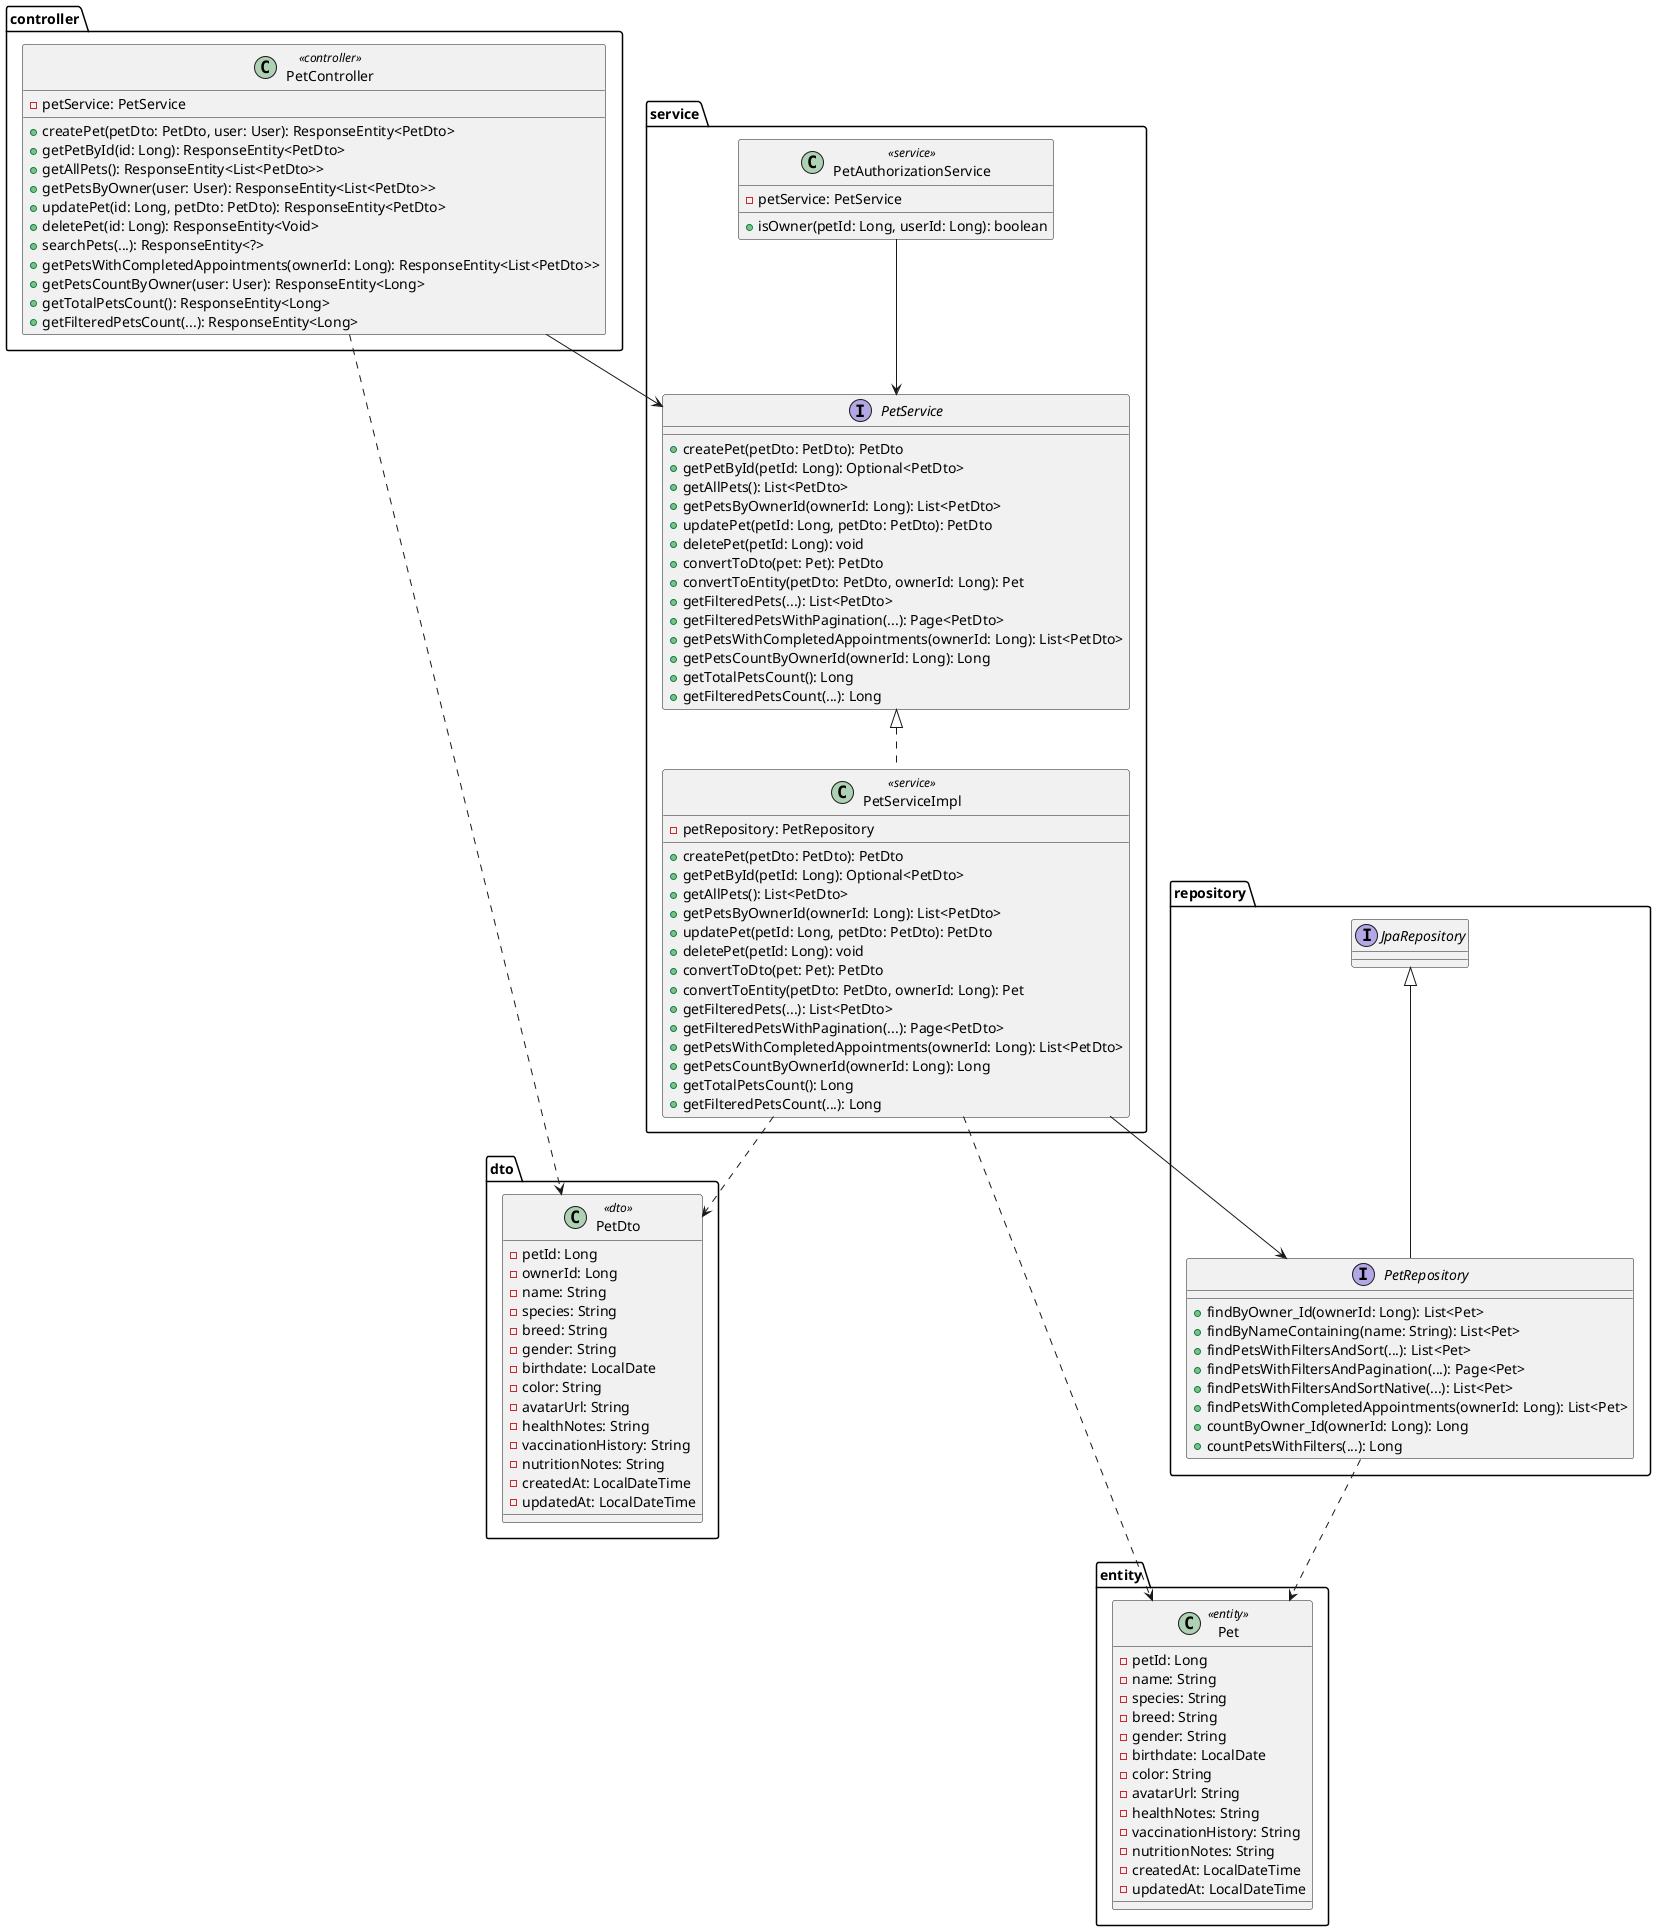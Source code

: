 @startuml

package "dto" {
    class PetDto <<dto>> {
        - petId: Long
        - ownerId: Long
        - name: String
        - species: String
        - breed: String
        - gender: String
        - birthdate: LocalDate
        - color: String
        - avatarUrl: String
        - healthNotes: String
        - vaccinationHistory: String
        - nutritionNotes: String
        - createdAt: LocalDateTime
        - updatedAt: LocalDateTime
    }
}

package "entity" {
    class Pet <<entity>> {
        - petId: Long
        - name: String
        - species: String
        - breed: String
        - gender: String
        - birthdate: LocalDate
        - color: String
        - avatarUrl: String
        - healthNotes: String
        - vaccinationHistory: String
        - nutritionNotes: String
        - createdAt: LocalDateTime
        - updatedAt: LocalDateTime
    }
}

package "controller" {
    class PetController <<controller>> {
        - petService: PetService
        + createPet(petDto: PetDto, user: User): ResponseEntity<PetDto>
        + getPetById(id: Long): ResponseEntity<PetDto>
        + getAllPets(): ResponseEntity<List<PetDto>>
        + getPetsByOwner(user: User): ResponseEntity<List<PetDto>>
        + updatePet(id: Long, petDto: PetDto): ResponseEntity<PetDto>
        + deletePet(id: Long): ResponseEntity<Void>
        + searchPets(...): ResponseEntity<?>
        + getPetsWithCompletedAppointments(ownerId: Long): ResponseEntity<List<PetDto>>
        + getPetsCountByOwner(user: User): ResponseEntity<Long>
        + getTotalPetsCount(): ResponseEntity<Long>
        + getFilteredPetsCount(...): ResponseEntity<Long>
    }
}

package "service" {
    interface PetService {
        + createPet(petDto: PetDto): PetDto
        + getPetById(petId: Long): Optional<PetDto>
        + getAllPets(): List<PetDto>
        + getPetsByOwnerId(ownerId: Long): List<PetDto>
        + updatePet(petId: Long, petDto: PetDto): PetDto
        + deletePet(petId: Long): void
        + convertToDto(pet: Pet): PetDto
        + convertToEntity(petDto: PetDto, ownerId: Long): Pet
        + getFilteredPets(...): List<PetDto>
        + getFilteredPetsWithPagination(...): Page<PetDto>
        + getPetsWithCompletedAppointments(ownerId: Long): List<PetDto>
        + getPetsCountByOwnerId(ownerId: Long): Long
        + getTotalPetsCount(): Long
        + getFilteredPetsCount(...): Long
    }

    class PetServiceImpl <<service>> {
        - petRepository: PetRepository
        + createPet(petDto: PetDto): PetDto
        + getPetById(petId: Long): Optional<PetDto>
        + getAllPets(): List<PetDto>
        + getPetsByOwnerId(ownerId: Long): List<PetDto>
        + updatePet(petId: Long, petDto: PetDto): PetDto
        + deletePet(petId: Long): void
        + convertToDto(pet: Pet): PetDto
        + convertToEntity(petDto: PetDto, ownerId: Long): Pet
        + getFilteredPets(...): List<PetDto>
        + getFilteredPetsWithPagination(...): Page<PetDto>
        + getPetsWithCompletedAppointments(ownerId: Long): List<PetDto>
        + getPetsCountByOwnerId(ownerId: Long): Long
        + getTotalPetsCount(): Long
        + getFilteredPetsCount(...): Long
    }
    
    class PetAuthorizationService <<service>> {
        - petService: PetService
        + isOwner(petId: Long, userId: Long): boolean
    }
}

package "repository" {
    interface PetRepository extends JpaRepository<Pet, Long> {
        + findByOwner_Id(ownerId: Long): List<Pet>
        + findByNameContaining(name: String): List<Pet>
        + findPetsWithFiltersAndSort(...): List<Pet>
        + findPetsWithFiltersAndPagination(...): Page<Pet>
        + findPetsWithFiltersAndSortNative(...): List<Pet>
        + findPetsWithCompletedAppointments(ownerId: Long): List<Pet>
        + countByOwner_Id(ownerId: Long): Long
        + countPetsWithFilters(...): Long
    }
}


' Relationships
PetController --> PetService
PetController ..> PetDto

PetServiceImpl .up.|> PetService
PetServiceImpl --> PetRepository
PetServiceImpl ..> PetDto
PetServiceImpl ..> Pet

PetAuthorizationService --> PetService

PetRepository ..> Pet

@enduml 